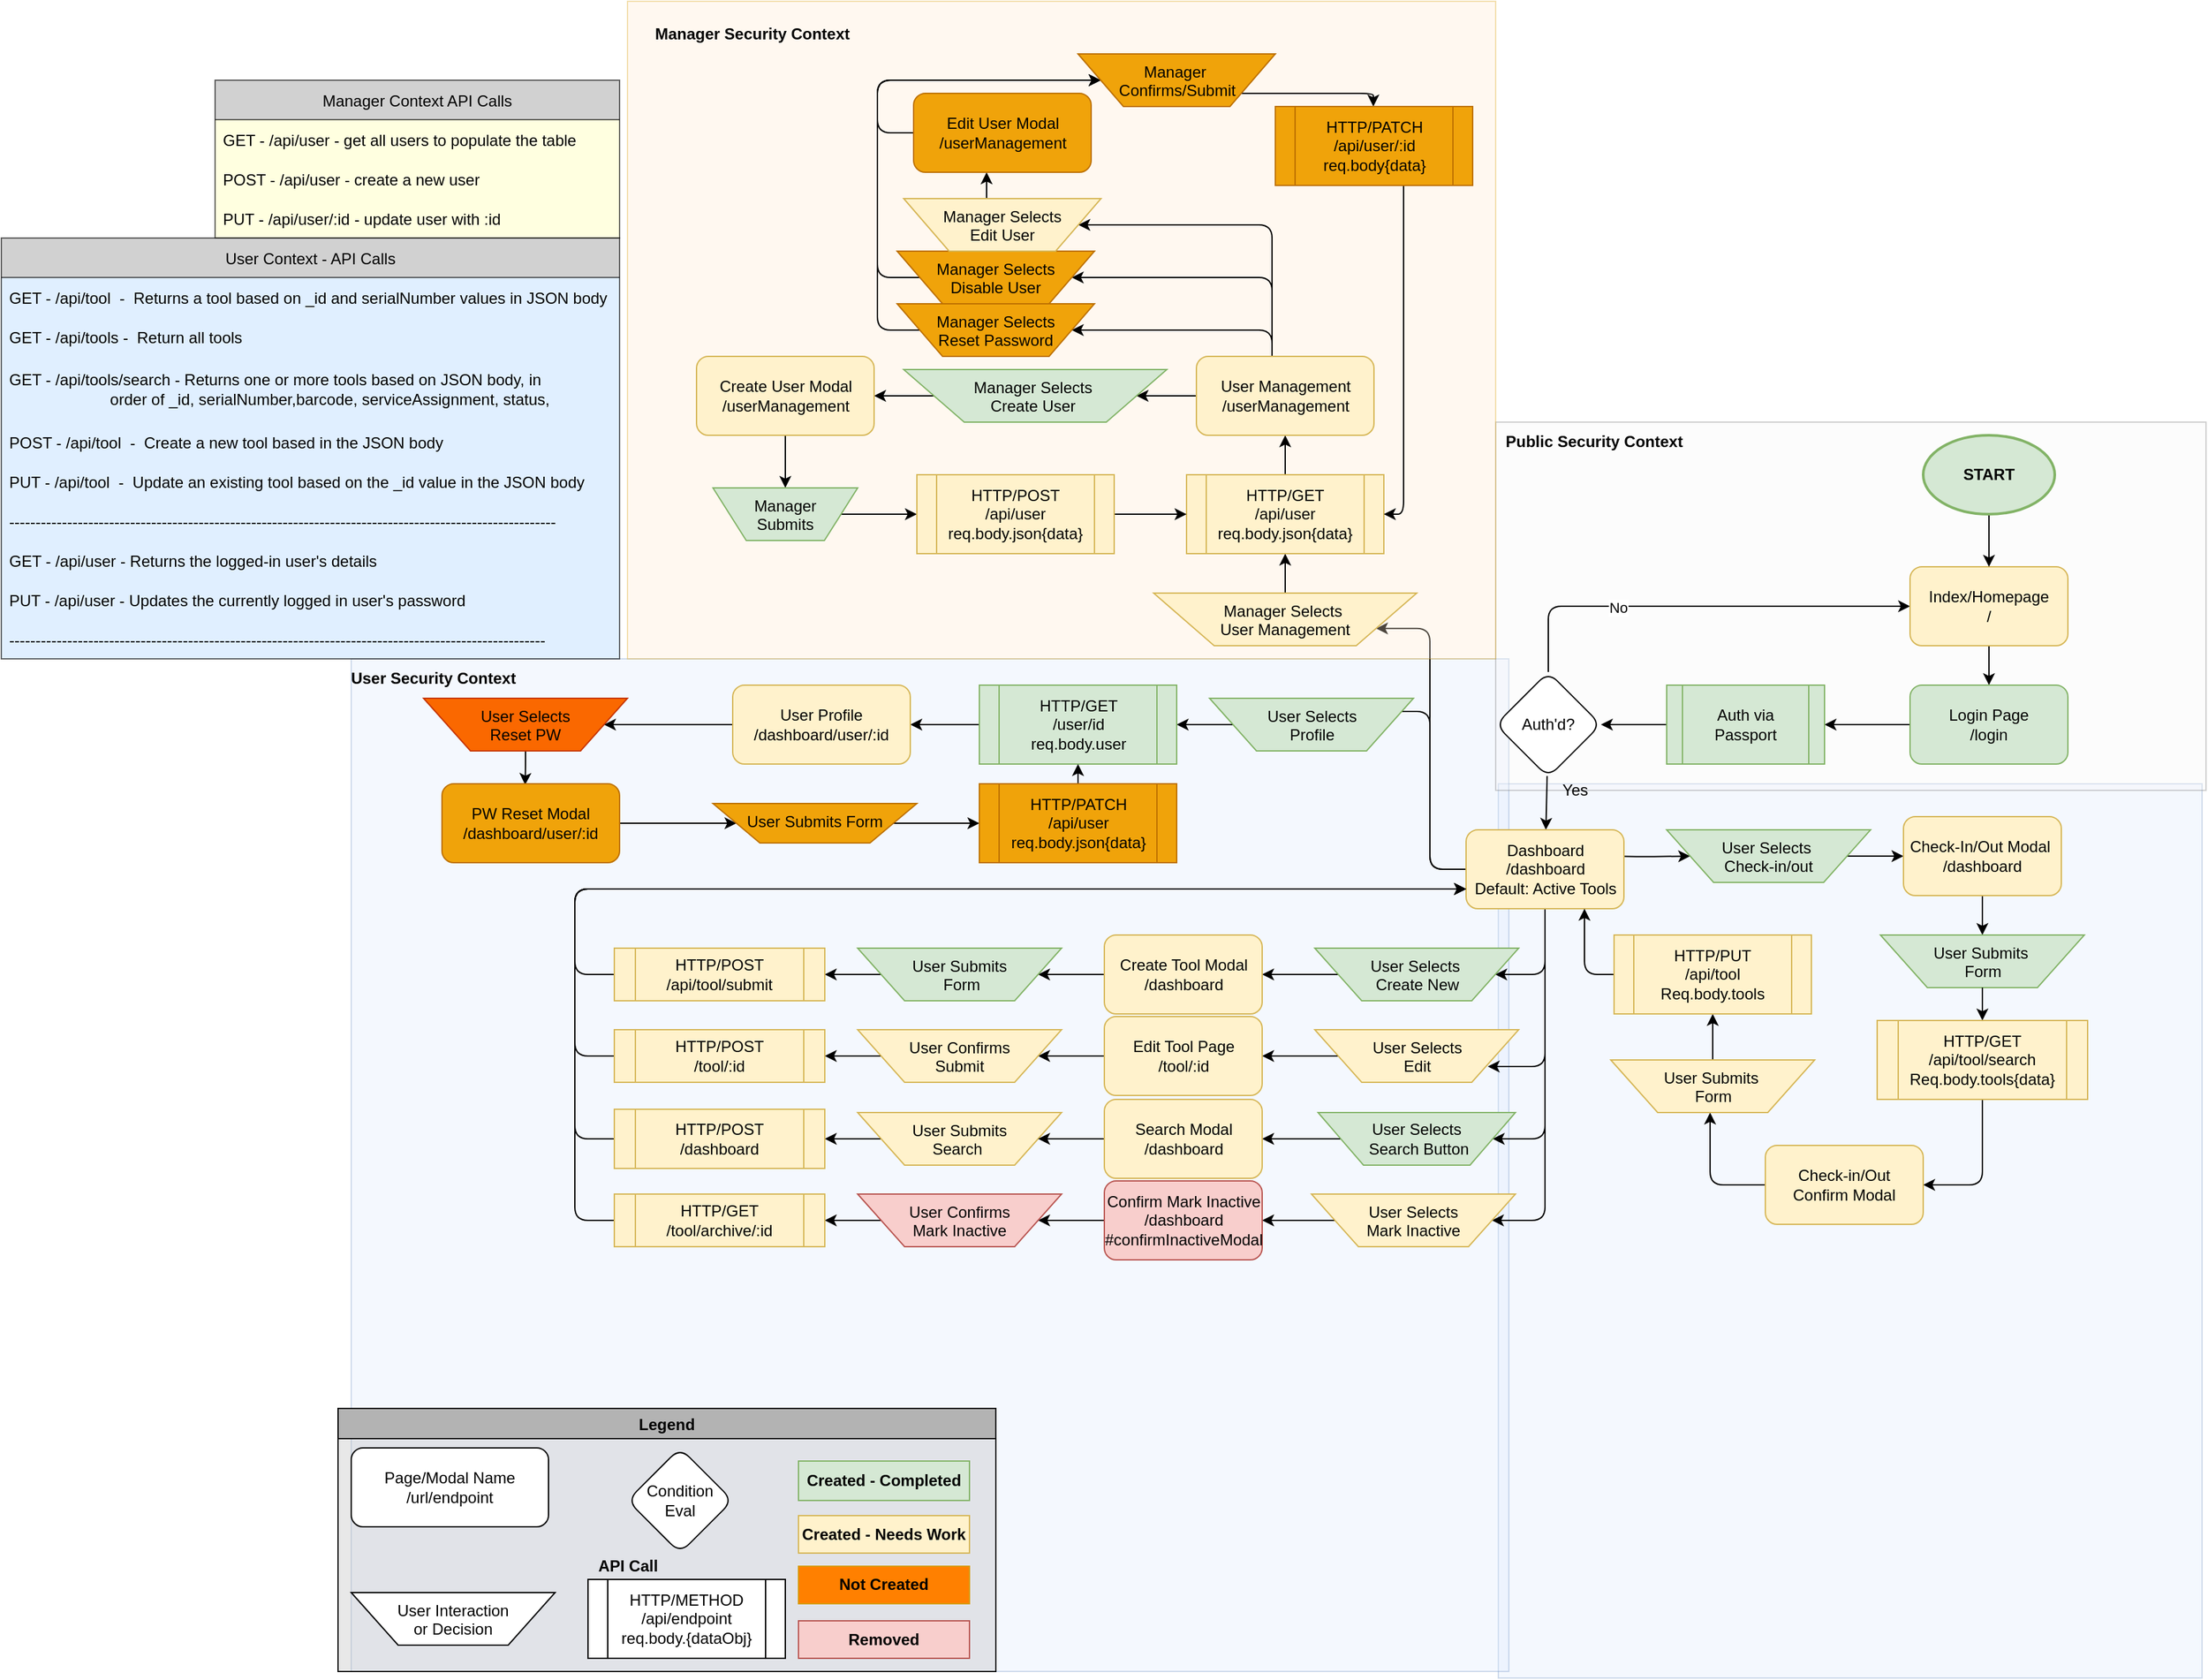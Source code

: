 <mxfile version="20.8.10" type="github">
  <diagram name="BusinessLogicTree" id="2UW4M6E541RXlkOdIHo6">
    <mxGraphModel dx="2284" dy="1856" grid="1" gridSize="10" guides="1" tooltips="1" connect="1" arrows="1" fold="1" page="1" pageScale="1" pageWidth="850" pageHeight="1100" math="0" shadow="0">
      <root>
        <mxCell id="Z0vzz4pzqoTiOcJpV1Gm-0" />
        <mxCell id="Z0vzz4pzqoTiOcJpV1Gm-1" parent="Z0vzz4pzqoTiOcJpV1Gm-0" />
        <mxCell id="Z0vzz4pzqoTiOcJpV1Gm-2" value="" style="rounded=0;whiteSpace=wrap;html=1;fillColor=#dae8fc;opacity=30;strokeColor=#6c8ebf;rotation=90;" parent="Z0vzz4pzqoTiOcJpV1Gm-1" vertex="1">
          <mxGeometry x="239.5" y="277.5" width="680" height="535" as="geometry" />
        </mxCell>
        <mxCell id="Z0vzz4pzqoTiOcJpV1Gm-3" value="" style="rounded=0;whiteSpace=wrap;html=1;fillColor=#dae8fc;opacity=30;strokeColor=#6c8ebf;" parent="Z0vzz4pzqoTiOcJpV1Gm-1" vertex="1">
          <mxGeometry x="-560" y="110" width="880" height="770" as="geometry" />
        </mxCell>
        <mxCell id="Z0vzz4pzqoTiOcJpV1Gm-4" value="" style="rounded=0;whiteSpace=wrap;html=1;fillColor=#f5f5f5;opacity=30;strokeColor=#666666;fontColor=#333333;" parent="Z0vzz4pzqoTiOcJpV1Gm-1" vertex="1">
          <mxGeometry x="310" y="-70" width="540" height="280" as="geometry" />
        </mxCell>
        <mxCell id="Z0vzz4pzqoTiOcJpV1Gm-5" value="" style="edgeStyle=none;html=1;" parent="Z0vzz4pzqoTiOcJpV1Gm-1" source="Z0vzz4pzqoTiOcJpV1Gm-8" target="Z0vzz4pzqoTiOcJpV1Gm-14" edge="1">
          <mxGeometry relative="1" as="geometry" />
        </mxCell>
        <mxCell id="Z0vzz4pzqoTiOcJpV1Gm-6" value="" style="edgeStyle=none;html=1;" parent="Z0vzz4pzqoTiOcJpV1Gm-1" source="Z0vzz4pzqoTiOcJpV1Gm-8" target="Z0vzz4pzqoTiOcJpV1Gm-17" edge="1">
          <mxGeometry relative="1" as="geometry">
            <Array as="points">
              <mxPoint x="350" y="70" />
            </Array>
          </mxGeometry>
        </mxCell>
        <mxCell id="Z0vzz4pzqoTiOcJpV1Gm-7" value="No" style="edgeLabel;html=1;align=center;verticalAlign=middle;resizable=0;points=[];" parent="Z0vzz4pzqoTiOcJpV1Gm-6" vertex="1" connectable="0">
          <mxGeometry x="-0.367" y="-1" relative="1" as="geometry">
            <mxPoint as="offset" />
          </mxGeometry>
        </mxCell>
        <mxCell id="Z0vzz4pzqoTiOcJpV1Gm-8" value="Auth&#39;d?" style="rhombus;whiteSpace=wrap;html=1;rounded=1;" parent="Z0vzz4pzqoTiOcJpV1Gm-1" vertex="1">
          <mxGeometry x="310" y="120" width="80" height="80" as="geometry" />
        </mxCell>
        <mxCell id="Z0vzz4pzqoTiOcJpV1Gm-10" value="" style="edgeStyle=orthogonalEdgeStyle;html=1;startArrow=none;startFill=0;" parent="Z0vzz4pzqoTiOcJpV1Gm-1" target="Z0vzz4pzqoTiOcJpV1Gm-39" edge="1">
          <mxGeometry relative="1" as="geometry">
            <mxPoint x="400" y="260" as="sourcePoint" />
          </mxGeometry>
        </mxCell>
        <mxCell id="Z0vzz4pzqoTiOcJpV1Gm-12" style="edgeStyle=orthogonalEdgeStyle;html=1;entryX=1;entryY=0.5;entryDx=0;entryDy=0;startArrow=none;startFill=0;exitX=0;exitY=0.5;exitDx=0;exitDy=0;" parent="Z0vzz4pzqoTiOcJpV1Gm-1" source="Z0vzz4pzqoTiOcJpV1Gm-14" target="Z0vzz4pzqoTiOcJpV1Gm-63" edge="1">
          <mxGeometry relative="1" as="geometry">
            <Array as="points">
              <mxPoint x="260" y="270" />
              <mxPoint x="260" y="150" />
              <mxPoint x="230" y="150" />
            </Array>
          </mxGeometry>
        </mxCell>
        <mxCell id="Z0vzz4pzqoTiOcJpV1Gm-13" style="edgeStyle=orthogonalEdgeStyle;html=1;entryX=1;entryY=0.75;entryDx=0;entryDy=0;startArrow=none;startFill=0;" parent="Z0vzz4pzqoTiOcJpV1Gm-1" source="Z0vzz4pzqoTiOcJpV1Gm-14" target="Z0vzz4pzqoTiOcJpV1Gm-92" edge="1">
          <mxGeometry relative="1" as="geometry">
            <Array as="points">
              <mxPoint x="260" y="270" />
              <mxPoint x="260" y="87" />
            </Array>
          </mxGeometry>
        </mxCell>
        <mxCell id="ltqC82jdDxfd06jt5gRL-8" style="edgeStyle=orthogonalEdgeStyle;rounded=1;orthogonalLoop=1;jettySize=auto;html=1;entryX=1;entryY=0.5;entryDx=0;entryDy=0;" parent="Z0vzz4pzqoTiOcJpV1Gm-1" source="Z0vzz4pzqoTiOcJpV1Gm-14" target="Z0vzz4pzqoTiOcJpV1Gm-53" edge="1">
          <mxGeometry relative="1" as="geometry">
            <Array as="points">
              <mxPoint x="348" y="350" />
            </Array>
          </mxGeometry>
        </mxCell>
        <mxCell id="ltqC82jdDxfd06jt5gRL-9" style="edgeStyle=orthogonalEdgeStyle;rounded=1;orthogonalLoop=1;jettySize=auto;html=1;" parent="Z0vzz4pzqoTiOcJpV1Gm-1" source="Z0vzz4pzqoTiOcJpV1Gm-14" edge="1">
          <mxGeometry relative="1" as="geometry">
            <mxPoint x="304" y="420" as="targetPoint" />
            <Array as="points">
              <mxPoint x="348" y="420" />
            </Array>
          </mxGeometry>
        </mxCell>
        <mxCell id="ltqC82jdDxfd06jt5gRL-10" style="edgeStyle=orthogonalEdgeStyle;rounded=1;orthogonalLoop=1;jettySize=auto;html=1;entryX=1;entryY=0.5;entryDx=0;entryDy=0;" parent="Z0vzz4pzqoTiOcJpV1Gm-1" source="Z0vzz4pzqoTiOcJpV1Gm-14" target="Z0vzz4pzqoTiOcJpV1Gm-27" edge="1">
          <mxGeometry relative="1" as="geometry">
            <Array as="points">
              <mxPoint x="348" y="475" />
            </Array>
          </mxGeometry>
        </mxCell>
        <mxCell id="ltqC82jdDxfd06jt5gRL-11" style="edgeStyle=orthogonalEdgeStyle;rounded=1;orthogonalLoop=1;jettySize=auto;html=1;entryX=1;entryY=0.5;entryDx=0;entryDy=0;" parent="Z0vzz4pzqoTiOcJpV1Gm-1" source="Z0vzz4pzqoTiOcJpV1Gm-14" target="Z0vzz4pzqoTiOcJpV1Gm-125" edge="1">
          <mxGeometry relative="1" as="geometry">
            <Array as="points">
              <mxPoint x="348" y="537" />
            </Array>
          </mxGeometry>
        </mxCell>
        <mxCell id="Z0vzz4pzqoTiOcJpV1Gm-14" value="Dashboard&lt;br&gt;/dashboard&lt;br&gt;Default: Active Tools" style="whiteSpace=wrap;html=1;rounded=1;fillColor=#fff2cc;strokeColor=#d6b656;" parent="Z0vzz4pzqoTiOcJpV1Gm-1" vertex="1">
          <mxGeometry x="287.5" y="240" width="120" height="60" as="geometry" />
        </mxCell>
        <mxCell id="Z0vzz4pzqoTiOcJpV1Gm-15" value="Yes" style="text;html=1;align=center;verticalAlign=middle;resizable=0;points=[];autosize=1;strokeColor=none;fillColor=none;" parent="Z0vzz4pzqoTiOcJpV1Gm-1" vertex="1">
          <mxGeometry x="350" y="200" width="40" height="20" as="geometry" />
        </mxCell>
        <mxCell id="Z0vzz4pzqoTiOcJpV1Gm-16" value="" style="edgeStyle=none;html=1;" parent="Z0vzz4pzqoTiOcJpV1Gm-1" source="Z0vzz4pzqoTiOcJpV1Gm-17" target="Z0vzz4pzqoTiOcJpV1Gm-19" edge="1">
          <mxGeometry relative="1" as="geometry" />
        </mxCell>
        <mxCell id="Z0vzz4pzqoTiOcJpV1Gm-17" value="Index/Homepage&lt;br&gt;/" style="whiteSpace=wrap;html=1;rounded=1;fillColor=#fff2cc;strokeColor=#d6b656;" parent="Z0vzz4pzqoTiOcJpV1Gm-1" vertex="1">
          <mxGeometry x="625" y="40" width="120" height="60" as="geometry" />
        </mxCell>
        <mxCell id="Z0vzz4pzqoTiOcJpV1Gm-18" value="" style="edgeStyle=none;html=1;" parent="Z0vzz4pzqoTiOcJpV1Gm-1" source="Z0vzz4pzqoTiOcJpV1Gm-19" target="Z0vzz4pzqoTiOcJpV1Gm-21" edge="1">
          <mxGeometry relative="1" as="geometry" />
        </mxCell>
        <mxCell id="Z0vzz4pzqoTiOcJpV1Gm-19" value="Login Page&lt;br&gt;/login" style="whiteSpace=wrap;html=1;rounded=1;fillColor=#d5e8d4;strokeColor=#82b366;" parent="Z0vzz4pzqoTiOcJpV1Gm-1" vertex="1">
          <mxGeometry x="625" y="130" width="120" height="60" as="geometry" />
        </mxCell>
        <mxCell id="Z0vzz4pzqoTiOcJpV1Gm-20" style="edgeStyle=orthogonalEdgeStyle;html=1;entryX=1;entryY=0.5;entryDx=0;entryDy=0;startArrow=none;startFill=0;" parent="Z0vzz4pzqoTiOcJpV1Gm-1" source="Z0vzz4pzqoTiOcJpV1Gm-21" target="Z0vzz4pzqoTiOcJpV1Gm-8" edge="1">
          <mxGeometry relative="1" as="geometry" />
        </mxCell>
        <mxCell id="Z0vzz4pzqoTiOcJpV1Gm-21" value="Auth via Passport" style="shape=process;whiteSpace=wrap;html=1;backgroundOutline=1;fillColor=#d5e8d4;strokeColor=#82b366;" parent="Z0vzz4pzqoTiOcJpV1Gm-1" vertex="1">
          <mxGeometry x="440" y="130" width="120" height="60" as="geometry" />
        </mxCell>
        <mxCell id="ltqC82jdDxfd06jt5gRL-6" style="edgeStyle=orthogonalEdgeStyle;rounded=1;orthogonalLoop=1;jettySize=auto;html=1;entryX=1;entryY=0.5;entryDx=0;entryDy=0;" parent="Z0vzz4pzqoTiOcJpV1Gm-1" source="Z0vzz4pzqoTiOcJpV1Gm-27" target="Z0vzz4pzqoTiOcJpV1Gm-31" edge="1">
          <mxGeometry relative="1" as="geometry" />
        </mxCell>
        <mxCell id="Z0vzz4pzqoTiOcJpV1Gm-27" value="User Selects&lt;br&gt;&amp;nbsp;Search Button" style="verticalLabelPosition=middle;verticalAlign=middle;html=1;shape=trapezoid;perimeter=trapezoidPerimeter;whiteSpace=wrap;size=0.23;arcSize=10;flipV=1;labelPosition=center;align=center;fontFamily=Helvetica;fontSize=12;strokeColor=#82b366;fillColor=#d5e8d4;" parent="Z0vzz4pzqoTiOcJpV1Gm-1" vertex="1">
          <mxGeometry x="175" y="455" width="150" height="40" as="geometry" />
        </mxCell>
        <mxCell id="ltqC82jdDxfd06jt5gRL-20" value="" style="edgeStyle=orthogonalEdgeStyle;rounded=1;orthogonalLoop=1;jettySize=auto;html=1;" parent="Z0vzz4pzqoTiOcJpV1Gm-1" source="Z0vzz4pzqoTiOcJpV1Gm-29" target="Z0vzz4pzqoTiOcJpV1Gm-35" edge="1">
          <mxGeometry relative="1" as="geometry" />
        </mxCell>
        <mxCell id="Z0vzz4pzqoTiOcJpV1Gm-29" value="User Submits &lt;br&gt;Search&amp;nbsp;" style="verticalLabelPosition=middle;verticalAlign=top;html=1;shape=trapezoid;perimeter=trapezoidPerimeter;whiteSpace=wrap;size=0.23;arcSize=10;flipV=1;labelPosition=center;align=center;fontFamily=Helvetica;fontSize=12;strokeColor=#d6b656;fillColor=#fff2cc;" parent="Z0vzz4pzqoTiOcJpV1Gm-1" vertex="1">
          <mxGeometry x="-175" y="455" width="155" height="40" as="geometry" />
        </mxCell>
        <mxCell id="ltqC82jdDxfd06jt5gRL-27" style="edgeStyle=orthogonalEdgeStyle;rounded=1;orthogonalLoop=1;jettySize=auto;html=1;entryX=0;entryY=0.75;entryDx=0;entryDy=0;" parent="Z0vzz4pzqoTiOcJpV1Gm-1" source="Z0vzz4pzqoTiOcJpV1Gm-35" target="Z0vzz4pzqoTiOcJpV1Gm-14" edge="1">
          <mxGeometry relative="1" as="geometry">
            <Array as="points">
              <mxPoint x="-390" y="475" />
              <mxPoint x="-390" y="285" />
            </Array>
          </mxGeometry>
        </mxCell>
        <mxCell id="Z0vzz4pzqoTiOcJpV1Gm-35" value="HTTP/POST&lt;br&gt;/dashboard" style="shape=process;whiteSpace=wrap;html=1;backgroundOutline=1;fillColor=#fff2cc;strokeColor=#d6b656;" parent="Z0vzz4pzqoTiOcJpV1Gm-1" vertex="1">
          <mxGeometry x="-360" y="452.5" width="160" height="45" as="geometry" />
        </mxCell>
        <mxCell id="ltqC82jdDxfd06jt5gRL-5" style="edgeStyle=orthogonalEdgeStyle;rounded=1;orthogonalLoop=1;jettySize=auto;html=1;entryX=1;entryY=0.5;entryDx=0;entryDy=0;" parent="Z0vzz4pzqoTiOcJpV1Gm-1" source="Z0vzz4pzqoTiOcJpV1Gm-37" target="Z0vzz4pzqoTiOcJpV1Gm-121" edge="1">
          <mxGeometry relative="1" as="geometry" />
        </mxCell>
        <mxCell id="Z0vzz4pzqoTiOcJpV1Gm-37" value="User Selects&lt;br&gt;Edit" style="verticalLabelPosition=middle;verticalAlign=top;html=1;shape=trapezoid;perimeter=trapezoidPerimeter;whiteSpace=wrap;size=0.23;arcSize=10;flipV=1;labelPosition=center;align=center;fontFamily=Helvetica;fontSize=12;strokeColor=#d6b656;fillColor=#fff2cc;" parent="Z0vzz4pzqoTiOcJpV1Gm-1" vertex="1">
          <mxGeometry x="172.5" y="392" width="155" height="40" as="geometry" />
        </mxCell>
        <mxCell id="Z0vzz4pzqoTiOcJpV1Gm-38" value="" style="edgeStyle=orthogonalEdgeStyle;html=1;startArrow=none;startFill=0;" parent="Z0vzz4pzqoTiOcJpV1Gm-1" source="Z0vzz4pzqoTiOcJpV1Gm-39" target="Z0vzz4pzqoTiOcJpV1Gm-41" edge="1">
          <mxGeometry relative="1" as="geometry" />
        </mxCell>
        <mxCell id="Z0vzz4pzqoTiOcJpV1Gm-39" value="User Selects&amp;nbsp;&lt;br&gt;Check-in/out" style="verticalLabelPosition=middle;verticalAlign=top;html=1;shape=trapezoid;perimeter=trapezoidPerimeter;whiteSpace=wrap;size=0.23;arcSize=10;flipV=1;labelPosition=center;align=center;fontFamily=Helvetica;fontSize=12;strokeColor=#82b366;fillColor=#d5e8d4;" parent="Z0vzz4pzqoTiOcJpV1Gm-1" vertex="1">
          <mxGeometry x="440" y="240" width="155" height="40" as="geometry" />
        </mxCell>
        <mxCell id="Z0vzz4pzqoTiOcJpV1Gm-40" value="" style="edgeStyle=orthogonalEdgeStyle;html=1;startArrow=none;startFill=0;" parent="Z0vzz4pzqoTiOcJpV1Gm-1" source="Z0vzz4pzqoTiOcJpV1Gm-41" target="Z0vzz4pzqoTiOcJpV1Gm-42" edge="1">
          <mxGeometry relative="1" as="geometry" />
        </mxCell>
        <mxCell id="Z0vzz4pzqoTiOcJpV1Gm-41" value="Check-In/Out Modal&amp;nbsp;&lt;br&gt;/dashboard" style="rounded=1;whiteSpace=wrap;html=1;fillColor=#fff2cc;strokeColor=#d6b656;" parent="Z0vzz4pzqoTiOcJpV1Gm-1" vertex="1">
          <mxGeometry x="620" y="230" width="120" height="60" as="geometry" />
        </mxCell>
        <mxCell id="Z0vzz4pzqoTiOcJpV1Gm-42" value="User Submits&amp;nbsp;&lt;br&gt;Form" style="verticalLabelPosition=middle;verticalAlign=top;html=1;shape=trapezoid;perimeter=trapezoidPerimeter;whiteSpace=wrap;size=0.23;arcSize=10;flipV=1;labelPosition=center;align=center;fontFamily=Helvetica;fontSize=12;strokeColor=#82b366;fillColor=#d5e8d4;" parent="Z0vzz4pzqoTiOcJpV1Gm-1" vertex="1">
          <mxGeometry x="602.5" y="320" width="155" height="40" as="geometry" />
        </mxCell>
        <mxCell id="Z0vzz4pzqoTiOcJpV1Gm-43" value="" style="edgeStyle=orthogonalEdgeStyle;html=1;startArrow=none;startFill=0;" parent="Z0vzz4pzqoTiOcJpV1Gm-1" source="Z0vzz4pzqoTiOcJpV1Gm-42" target="Z0vzz4pzqoTiOcJpV1Gm-45" edge="1">
          <mxGeometry relative="1" as="geometry">
            <mxPoint x="664.739" y="370" as="sourcePoint" />
          </mxGeometry>
        </mxCell>
        <mxCell id="Z0vzz4pzqoTiOcJpV1Gm-44" style="edgeStyle=orthogonalEdgeStyle;html=1;startArrow=none;startFill=0;" parent="Z0vzz4pzqoTiOcJpV1Gm-1" source="Z0vzz4pzqoTiOcJpV1Gm-45" target="Z0vzz4pzqoTiOcJpV1Gm-47" edge="1">
          <mxGeometry relative="1" as="geometry">
            <Array as="points">
              <mxPoint x="680" y="510" />
            </Array>
          </mxGeometry>
        </mxCell>
        <mxCell id="Z0vzz4pzqoTiOcJpV1Gm-45" value="HTTP/GET&lt;br&gt;/api/tool/search&lt;br&gt;Req.body.tools{data}" style="shape=process;whiteSpace=wrap;html=1;backgroundOutline=1;fillColor=#fff2cc;strokeColor=#d6b656;" parent="Z0vzz4pzqoTiOcJpV1Gm-1" vertex="1">
          <mxGeometry x="600" y="385" width="160" height="60" as="geometry" />
        </mxCell>
        <mxCell id="Z0vzz4pzqoTiOcJpV1Gm-46" value="" style="edgeStyle=orthogonalEdgeStyle;html=1;startArrow=none;startFill=0;" parent="Z0vzz4pzqoTiOcJpV1Gm-1" source="Z0vzz4pzqoTiOcJpV1Gm-47" target="Z0vzz4pzqoTiOcJpV1Gm-49" edge="1">
          <mxGeometry relative="1" as="geometry">
            <Array as="points">
              <mxPoint x="473" y="510" />
            </Array>
          </mxGeometry>
        </mxCell>
        <mxCell id="Z0vzz4pzqoTiOcJpV1Gm-47" value="Check-in/Out&lt;br&gt;Confirm Modal" style="rounded=1;whiteSpace=wrap;html=1;fillColor=#fff2cc;strokeColor=#d6b656;" parent="Z0vzz4pzqoTiOcJpV1Gm-1" vertex="1">
          <mxGeometry x="515" y="480" width="120" height="60" as="geometry" />
        </mxCell>
        <mxCell id="ltqC82jdDxfd06jt5gRL-30" value="" style="edgeStyle=orthogonalEdgeStyle;rounded=1;orthogonalLoop=1;jettySize=auto;html=1;" parent="Z0vzz4pzqoTiOcJpV1Gm-1" source="Z0vzz4pzqoTiOcJpV1Gm-49" target="Z0vzz4pzqoTiOcJpV1Gm-51" edge="1">
          <mxGeometry relative="1" as="geometry" />
        </mxCell>
        <mxCell id="Z0vzz4pzqoTiOcJpV1Gm-49" value="User Submits&amp;nbsp;&lt;br&gt;Form" style="verticalLabelPosition=middle;verticalAlign=top;html=1;shape=trapezoid;perimeter=trapezoidPerimeter;whiteSpace=wrap;size=0.23;arcSize=10;flipV=1;labelPosition=center;align=center;fontFamily=Helvetica;fontSize=12;strokeColor=#d6b656;fillColor=#fff2cc;" parent="Z0vzz4pzqoTiOcJpV1Gm-1" vertex="1">
          <mxGeometry x="397.5" y="415" width="155" height="40" as="geometry" />
        </mxCell>
        <mxCell id="ltqC82jdDxfd06jt5gRL-1" style="edgeStyle=orthogonalEdgeStyle;rounded=1;orthogonalLoop=1;jettySize=auto;html=1;entryX=0.75;entryY=1;entryDx=0;entryDy=0;" parent="Z0vzz4pzqoTiOcJpV1Gm-1" source="Z0vzz4pzqoTiOcJpV1Gm-51" target="Z0vzz4pzqoTiOcJpV1Gm-14" edge="1">
          <mxGeometry relative="1" as="geometry">
            <Array as="points">
              <mxPoint x="378" y="350" />
            </Array>
          </mxGeometry>
        </mxCell>
        <mxCell id="Z0vzz4pzqoTiOcJpV1Gm-51" value="HTTP/PUT&lt;br&gt;/api/tool&lt;br&gt;Req.body.tools" style="shape=process;whiteSpace=wrap;html=1;backgroundOutline=1;fillColor=#fff2cc;strokeColor=#d6b656;size=0.1;" parent="Z0vzz4pzqoTiOcJpV1Gm-1" vertex="1">
          <mxGeometry x="400" y="320" width="150" height="60" as="geometry" />
        </mxCell>
        <mxCell id="ltqC82jdDxfd06jt5gRL-4" style="edgeStyle=orthogonalEdgeStyle;rounded=1;orthogonalLoop=1;jettySize=auto;html=1;entryX=1;entryY=0.5;entryDx=0;entryDy=0;" parent="Z0vzz4pzqoTiOcJpV1Gm-1" source="Z0vzz4pzqoTiOcJpV1Gm-53" target="Z0vzz4pzqoTiOcJpV1Gm-55" edge="1">
          <mxGeometry relative="1" as="geometry" />
        </mxCell>
        <mxCell id="Z0vzz4pzqoTiOcJpV1Gm-53" value="User Selects&amp;nbsp;&lt;br&gt;Create New" style="verticalLabelPosition=middle;verticalAlign=top;html=1;shape=trapezoid;perimeter=trapezoidPerimeter;whiteSpace=wrap;size=0.23;arcSize=10;flipV=1;labelPosition=center;align=center;fontFamily=Helvetica;fontSize=12;strokeColor=#82b366;fillColor=#d5e8d4;" parent="Z0vzz4pzqoTiOcJpV1Gm-1" vertex="1">
          <mxGeometry x="172.5" y="330" width="155" height="40" as="geometry" />
        </mxCell>
        <mxCell id="Z0vzz4pzqoTiOcJpV1Gm-54" value="" style="edgeStyle=orthogonalEdgeStyle;html=1;startArrow=none;startFill=0;" parent="Z0vzz4pzqoTiOcJpV1Gm-1" source="Z0vzz4pzqoTiOcJpV1Gm-55" target="Z0vzz4pzqoTiOcJpV1Gm-57" edge="1">
          <mxGeometry relative="1" as="geometry" />
        </mxCell>
        <mxCell id="Z0vzz4pzqoTiOcJpV1Gm-55" value="Create Tool Modal&lt;br&gt;/dashboard" style="rounded=1;whiteSpace=wrap;html=1;fillColor=#fff2cc;strokeColor=#d6b656;" parent="Z0vzz4pzqoTiOcJpV1Gm-1" vertex="1">
          <mxGeometry x="12.5" y="320" width="120" height="60" as="geometry" />
        </mxCell>
        <mxCell id="ltqC82jdDxfd06jt5gRL-14" style="edgeStyle=orthogonalEdgeStyle;rounded=1;orthogonalLoop=1;jettySize=auto;html=1;entryX=1;entryY=0.5;entryDx=0;entryDy=0;" parent="Z0vzz4pzqoTiOcJpV1Gm-1" source="Z0vzz4pzqoTiOcJpV1Gm-57" target="Z0vzz4pzqoTiOcJpV1Gm-59" edge="1">
          <mxGeometry relative="1" as="geometry" />
        </mxCell>
        <mxCell id="Z0vzz4pzqoTiOcJpV1Gm-57" value="User Submits&lt;br&gt;&amp;nbsp;Form" style="verticalLabelPosition=middle;verticalAlign=top;html=1;shape=trapezoid;perimeter=trapezoidPerimeter;whiteSpace=wrap;size=0.23;arcSize=10;flipV=1;labelPosition=center;align=center;fontFamily=Helvetica;fontSize=12;strokeColor=#82b366;fillColor=#d5e8d4;" parent="Z0vzz4pzqoTiOcJpV1Gm-1" vertex="1">
          <mxGeometry x="-175" y="330" width="155" height="40" as="geometry" />
        </mxCell>
        <mxCell id="ltqC82jdDxfd06jt5gRL-25" style="edgeStyle=orthogonalEdgeStyle;rounded=1;orthogonalLoop=1;jettySize=auto;html=1;entryX=0;entryY=0.75;entryDx=0;entryDy=0;" parent="Z0vzz4pzqoTiOcJpV1Gm-1" source="Z0vzz4pzqoTiOcJpV1Gm-59" target="Z0vzz4pzqoTiOcJpV1Gm-14" edge="1">
          <mxGeometry relative="1" as="geometry">
            <Array as="points">
              <mxPoint x="-390" y="350" />
              <mxPoint x="-390" y="285" />
            </Array>
          </mxGeometry>
        </mxCell>
        <mxCell id="Z0vzz4pzqoTiOcJpV1Gm-59" value="HTTP/POST&lt;br&gt;/api/tool/submit" style="shape=process;whiteSpace=wrap;html=1;backgroundOutline=1;fillColor=#fff2cc;strokeColor=#d6b656;" parent="Z0vzz4pzqoTiOcJpV1Gm-1" vertex="1">
          <mxGeometry x="-360" y="330" width="160" height="40" as="geometry" />
        </mxCell>
        <mxCell id="Z0vzz4pzqoTiOcJpV1Gm-60" value="" style="edgeStyle=orthogonalEdgeStyle;html=1;startArrow=none;startFill=0;" parent="Z0vzz4pzqoTiOcJpV1Gm-1" source="Z0vzz4pzqoTiOcJpV1Gm-61" target="Z0vzz4pzqoTiOcJpV1Gm-17" edge="1">
          <mxGeometry relative="1" as="geometry" />
        </mxCell>
        <mxCell id="Z0vzz4pzqoTiOcJpV1Gm-61" value="&lt;b&gt;START&lt;/b&gt;" style="strokeWidth=2;html=1;shape=mxgraph.flowchart.start_1;whiteSpace=wrap;fillColor=#d5e8d4;strokeColor=#82b366;" parent="Z0vzz4pzqoTiOcJpV1Gm-1" vertex="1">
          <mxGeometry x="635" y="-60" width="100" height="60" as="geometry" />
        </mxCell>
        <mxCell id="Z0vzz4pzqoTiOcJpV1Gm-62" style="edgeStyle=orthogonalEdgeStyle;html=1;entryX=1;entryY=0.5;entryDx=0;entryDy=0;startArrow=none;startFill=0;" parent="Z0vzz4pzqoTiOcJpV1Gm-1" source="Z0vzz4pzqoTiOcJpV1Gm-63" target="Z0vzz4pzqoTiOcJpV1Gm-65" edge="1">
          <mxGeometry relative="1" as="geometry" />
        </mxCell>
        <mxCell id="Z0vzz4pzqoTiOcJpV1Gm-63" value="User Selects&lt;br&gt;Profile" style="verticalLabelPosition=middle;verticalAlign=top;html=1;shape=trapezoid;perimeter=trapezoidPerimeter;whiteSpace=wrap;size=0.23;arcSize=10;flipV=1;labelPosition=center;align=center;fontFamily=Helvetica;fontSize=12;strokeColor=#82b366;fillColor=#d5e8d4;" parent="Z0vzz4pzqoTiOcJpV1Gm-1" vertex="1">
          <mxGeometry x="92.5" y="140" width="155" height="40" as="geometry" />
        </mxCell>
        <mxCell id="Z0vzz4pzqoTiOcJpV1Gm-64" style="edgeStyle=orthogonalEdgeStyle;html=1;entryX=1;entryY=0.5;entryDx=0;entryDy=0;startArrow=none;startFill=0;" parent="Z0vzz4pzqoTiOcJpV1Gm-1" source="Z0vzz4pzqoTiOcJpV1Gm-65" target="Z0vzz4pzqoTiOcJpV1Gm-67" edge="1">
          <mxGeometry relative="1" as="geometry" />
        </mxCell>
        <mxCell id="Z0vzz4pzqoTiOcJpV1Gm-65" value="HTTP/GET&lt;br&gt;/user/id&lt;br&gt;req.body.user" style="shape=process;whiteSpace=wrap;html=1;backgroundOutline=1;fillColor=#d5e8d4;strokeColor=#82b366;" parent="Z0vzz4pzqoTiOcJpV1Gm-1" vertex="1">
          <mxGeometry x="-82.5" y="130" width="150" height="60" as="geometry" />
        </mxCell>
        <mxCell id="Z0vzz4pzqoTiOcJpV1Gm-66" value="" style="edgeStyle=orthogonalEdgeStyle;html=1;startArrow=none;startFill=0;" parent="Z0vzz4pzqoTiOcJpV1Gm-1" source="Z0vzz4pzqoTiOcJpV1Gm-67" target="Z0vzz4pzqoTiOcJpV1Gm-69" edge="1">
          <mxGeometry relative="1" as="geometry" />
        </mxCell>
        <mxCell id="Z0vzz4pzqoTiOcJpV1Gm-67" value="User Profile&lt;br&gt;/dashboard/user/:id" style="whiteSpace=wrap;html=1;rounded=1;fillColor=#fff2cc;strokeColor=#d6b656;" parent="Z0vzz4pzqoTiOcJpV1Gm-1" vertex="1">
          <mxGeometry x="-270" y="130" width="135" height="60" as="geometry" />
        </mxCell>
        <mxCell id="Z0vzz4pzqoTiOcJpV1Gm-68" style="edgeStyle=orthogonalEdgeStyle;html=1;entryX=0.468;entryY=0.014;entryDx=0;entryDy=0;entryPerimeter=0;startArrow=none;startFill=0;" parent="Z0vzz4pzqoTiOcJpV1Gm-1" source="Z0vzz4pzqoTiOcJpV1Gm-69" target="Z0vzz4pzqoTiOcJpV1Gm-82" edge="1">
          <mxGeometry relative="1" as="geometry" />
        </mxCell>
        <mxCell id="Z0vzz4pzqoTiOcJpV1Gm-69" value="User Selects&lt;br&gt;Reset PW" style="verticalLabelPosition=middle;verticalAlign=top;html=1;shape=trapezoid;perimeter=trapezoidPerimeter;whiteSpace=wrap;size=0.23;arcSize=10;flipV=1;labelPosition=center;align=center;fontFamily=Helvetica;fontSize=12;fontColor=#000000;strokeColor=#C73500;fillColor=#fa6800;" parent="Z0vzz4pzqoTiOcJpV1Gm-1" vertex="1">
          <mxGeometry x="-505" y="140" width="155" height="40" as="geometry" />
        </mxCell>
        <mxCell id="Z0vzz4pzqoTiOcJpV1Gm-70" value="Legend" style="swimlane;fillColor=#B3B3B3;" parent="Z0vzz4pzqoTiOcJpV1Gm-1" vertex="1">
          <mxGeometry x="-570" y="680" width="500" height="200" as="geometry" />
        </mxCell>
        <mxCell id="Z0vzz4pzqoTiOcJpV1Gm-71" value="" style="rounded=0;whiteSpace=wrap;html=1;fillColor=#B3B3B3;opacity=30;" parent="Z0vzz4pzqoTiOcJpV1Gm-70" vertex="1">
          <mxGeometry y="23" width="500" height="177" as="geometry" />
        </mxCell>
        <mxCell id="Z0vzz4pzqoTiOcJpV1Gm-72" value="Page/Modal Name&lt;br&gt;/url/endpoint" style="whiteSpace=wrap;html=1;rounded=1;" parent="Z0vzz4pzqoTiOcJpV1Gm-70" vertex="1">
          <mxGeometry x="10" y="30" width="150" height="60" as="geometry" />
        </mxCell>
        <mxCell id="Z0vzz4pzqoTiOcJpV1Gm-73" value="User Interaction&lt;br&gt;or Decision" style="verticalLabelPosition=middle;verticalAlign=top;html=1;shape=trapezoid;perimeter=trapezoidPerimeter;whiteSpace=wrap;size=0.23;arcSize=10;flipV=1;labelPosition=center;align=center;fontFamily=Helvetica;fontSize=12;fontColor=rgb(0, 0, 0);strokeColor=rgb(0, 0, 0);fillColor=rgb(255, 255, 255);" parent="Z0vzz4pzqoTiOcJpV1Gm-70" vertex="1">
          <mxGeometry x="10" y="140" width="155" height="40" as="geometry" />
        </mxCell>
        <mxCell id="Z0vzz4pzqoTiOcJpV1Gm-74" value="Condition&lt;br&gt;Eval" style="rhombus;whiteSpace=wrap;html=1;rounded=1;" parent="Z0vzz4pzqoTiOcJpV1Gm-70" vertex="1">
          <mxGeometry x="220" y="30" width="80" height="80" as="geometry" />
        </mxCell>
        <mxCell id="Z0vzz4pzqoTiOcJpV1Gm-75" value="HTTP/METHOD&lt;br&gt;/api/endpoint&lt;br&gt;req.body.{dataObj}" style="shape=process;whiteSpace=wrap;html=1;backgroundOutline=1;" parent="Z0vzz4pzqoTiOcJpV1Gm-70" vertex="1">
          <mxGeometry x="190" y="130" width="150" height="60" as="geometry" />
        </mxCell>
        <mxCell id="Z0vzz4pzqoTiOcJpV1Gm-76" value="API Call" style="text;html=1;align=center;verticalAlign=middle;resizable=0;points=[];autosize=1;strokeColor=none;fillColor=none;fontStyle=1" parent="Z0vzz4pzqoTiOcJpV1Gm-70" vertex="1">
          <mxGeometry x="190" y="110" width="60" height="20" as="geometry" />
        </mxCell>
        <mxCell id="Z0vzz4pzqoTiOcJpV1Gm-77" value="&lt;b&gt;Created - Completed&lt;/b&gt;" style="rounded=0;whiteSpace=wrap;html=1;fillColor=#d5e8d4;strokeColor=#82b366;" parent="Z0vzz4pzqoTiOcJpV1Gm-70" vertex="1">
          <mxGeometry x="350" y="40" width="130" height="30" as="geometry" />
        </mxCell>
        <mxCell id="Z0vzz4pzqoTiOcJpV1Gm-78" value="&lt;b&gt;Created - Needs Work&lt;/b&gt;" style="rounded=0;whiteSpace=wrap;html=1;fillColor=#fff2cc;strokeColor=#d6b656;" parent="Z0vzz4pzqoTiOcJpV1Gm-70" vertex="1">
          <mxGeometry x="350" y="81.5" width="130" height="28.5" as="geometry" />
        </mxCell>
        <mxCell id="Z0vzz4pzqoTiOcJpV1Gm-79" value="&lt;b&gt;Not Created&lt;/b&gt;" style="rounded=0;whiteSpace=wrap;html=1;fillColor=#FF8000;strokeColor=#d79b00;" parent="Z0vzz4pzqoTiOcJpV1Gm-70" vertex="1">
          <mxGeometry x="350" y="120" width="130" height="28.5" as="geometry" />
        </mxCell>
        <mxCell id="Z0vzz4pzqoTiOcJpV1Gm-80" value="&lt;b&gt;Removed&lt;/b&gt;" style="rounded=0;whiteSpace=wrap;html=1;fillColor=#f8cecc;strokeColor=#b85450;" parent="Z0vzz4pzqoTiOcJpV1Gm-70" vertex="1">
          <mxGeometry x="350" y="161.5" width="130" height="28.5" as="geometry" />
        </mxCell>
        <mxCell id="Z0vzz4pzqoTiOcJpV1Gm-81" style="edgeStyle=orthogonalEdgeStyle;html=1;entryX=0;entryY=0.5;entryDx=0;entryDy=0;startArrow=none;startFill=0;" parent="Z0vzz4pzqoTiOcJpV1Gm-1" source="Z0vzz4pzqoTiOcJpV1Gm-82" target="Z0vzz4pzqoTiOcJpV1Gm-84" edge="1">
          <mxGeometry relative="1" as="geometry" />
        </mxCell>
        <mxCell id="Z0vzz4pzqoTiOcJpV1Gm-82" value="PW Reset Modal&lt;br&gt;/dashboard/user/:id" style="whiteSpace=wrap;html=1;rounded=1;fillColor=#f0a30a;fontColor=#000000;strokeColor=#BD7000;" parent="Z0vzz4pzqoTiOcJpV1Gm-1" vertex="1">
          <mxGeometry x="-491" y="205" width="135" height="60" as="geometry" />
        </mxCell>
        <mxCell id="Z0vzz4pzqoTiOcJpV1Gm-83" style="edgeStyle=orthogonalEdgeStyle;html=1;entryX=0;entryY=0.5;entryDx=0;entryDy=0;startArrow=none;startFill=0;" parent="Z0vzz4pzqoTiOcJpV1Gm-1" source="Z0vzz4pzqoTiOcJpV1Gm-84" target="Z0vzz4pzqoTiOcJpV1Gm-86" edge="1">
          <mxGeometry relative="1" as="geometry" />
        </mxCell>
        <mxCell id="Z0vzz4pzqoTiOcJpV1Gm-84" value="User Submits Form" style="verticalLabelPosition=middle;verticalAlign=top;html=1;shape=trapezoid;perimeter=trapezoidPerimeter;whiteSpace=wrap;size=0.23;arcSize=10;flipV=1;labelPosition=center;align=center;fontFamily=Helvetica;fontSize=12;fontColor=#000000;strokeColor=#BD7000;fillColor=#f0a30a;" parent="Z0vzz4pzqoTiOcJpV1Gm-1" vertex="1">
          <mxGeometry x="-285" y="220" width="155" height="30" as="geometry" />
        </mxCell>
        <mxCell id="Z0vzz4pzqoTiOcJpV1Gm-85" style="edgeStyle=orthogonalEdgeStyle;html=1;startArrow=none;startFill=0;entryX=0.5;entryY=1;entryDx=0;entryDy=0;" parent="Z0vzz4pzqoTiOcJpV1Gm-1" source="Z0vzz4pzqoTiOcJpV1Gm-86" target="Z0vzz4pzqoTiOcJpV1Gm-65" edge="1">
          <mxGeometry relative="1" as="geometry">
            <mxPoint x="-360" y="170" as="targetPoint" />
            <Array as="points">
              <mxPoint x="-7" y="210" />
            </Array>
          </mxGeometry>
        </mxCell>
        <mxCell id="Z0vzz4pzqoTiOcJpV1Gm-86" value="HTTP/PATCH&lt;br&gt;/api/user&lt;br&gt;req.body.json{data}" style="shape=process;whiteSpace=wrap;html=1;backgroundOutline=1;fillColor=#f0a30a;fontColor=#000000;strokeColor=#BD7000;" parent="Z0vzz4pzqoTiOcJpV1Gm-1" vertex="1">
          <mxGeometry x="-82.5" y="205" width="150" height="60" as="geometry" />
        </mxCell>
        <mxCell id="Z0vzz4pzqoTiOcJpV1Gm-87" value="Public Security Context" style="text;html=1;strokeColor=none;fillColor=none;align=center;verticalAlign=middle;whiteSpace=wrap;rounded=0;opacity=30;fontStyle=1" parent="Z0vzz4pzqoTiOcJpV1Gm-1" vertex="1">
          <mxGeometry x="310" y="-70" width="150" height="30" as="geometry" />
        </mxCell>
        <mxCell id="Z0vzz4pzqoTiOcJpV1Gm-88" value="" style="rounded=0;whiteSpace=wrap;html=1;fillColor=#ffe6cc;opacity=30;strokeColor=#d79b00;" parent="Z0vzz4pzqoTiOcJpV1Gm-1" vertex="1">
          <mxGeometry x="-350" y="-390" width="660" height="500" as="geometry" />
        </mxCell>
        <mxCell id="Z0vzz4pzqoTiOcJpV1Gm-89" value="Manager Security Context" style="text;html=1;strokeColor=none;fillColor=none;align=center;verticalAlign=middle;whiteSpace=wrap;rounded=0;opacity=30;fontStyle=1" parent="Z0vzz4pzqoTiOcJpV1Gm-1" vertex="1">
          <mxGeometry x="-350" y="-380" width="190" height="30" as="geometry" />
        </mxCell>
        <mxCell id="Z0vzz4pzqoTiOcJpV1Gm-90" value="User Security Context" style="text;html=1;strokeColor=none;fillColor=none;align=center;verticalAlign=middle;whiteSpace=wrap;rounded=0;opacity=30;fontStyle=1" parent="Z0vzz4pzqoTiOcJpV1Gm-1" vertex="1">
          <mxGeometry x="-580" y="110" width="165" height="30" as="geometry" />
        </mxCell>
        <mxCell id="Z0vzz4pzqoTiOcJpV1Gm-91" value="" style="edgeStyle=orthogonalEdgeStyle;html=1;startArrow=none;startFill=0;entryX=0.5;entryY=1;entryDx=0;entryDy=0;" parent="Z0vzz4pzqoTiOcJpV1Gm-1" source="Z0vzz4pzqoTiOcJpV1Gm-92" target="Z0vzz4pzqoTiOcJpV1Gm-94" edge="1">
          <mxGeometry relative="1" as="geometry">
            <mxPoint x="150" y="10.0" as="targetPoint" />
          </mxGeometry>
        </mxCell>
        <mxCell id="Z0vzz4pzqoTiOcJpV1Gm-92" value="Manager Selects&amp;nbsp;&lt;br&gt;User Management" style="verticalLabelPosition=middle;verticalAlign=top;html=1;shape=trapezoid;perimeter=trapezoidPerimeter;whiteSpace=wrap;size=0.23;arcSize=10;flipV=1;labelPosition=center;align=center;fontFamily=Helvetica;fontSize=12;strokeColor=#d6b656;fillColor=#fff2cc;" parent="Z0vzz4pzqoTiOcJpV1Gm-1" vertex="1">
          <mxGeometry x="50" y="60" width="200" height="40" as="geometry" />
        </mxCell>
        <mxCell id="Z0vzz4pzqoTiOcJpV1Gm-93" value="" style="edgeStyle=orthogonalEdgeStyle;html=1;startArrow=none;startFill=0;" parent="Z0vzz4pzqoTiOcJpV1Gm-1" source="Z0vzz4pzqoTiOcJpV1Gm-94" target="Z0vzz4pzqoTiOcJpV1Gm-99" edge="1">
          <mxGeometry relative="1" as="geometry" />
        </mxCell>
        <mxCell id="Z0vzz4pzqoTiOcJpV1Gm-94" value="HTTP/GET&lt;br&gt;/api/user&lt;br&gt;req.body.json{data}" style="shape=process;whiteSpace=wrap;html=1;backgroundOutline=1;fillColor=#fff2cc;strokeColor=#d6b656;" parent="Z0vzz4pzqoTiOcJpV1Gm-1" vertex="1">
          <mxGeometry x="75" y="-30" width="150" height="60" as="geometry" />
        </mxCell>
        <mxCell id="Z0vzz4pzqoTiOcJpV1Gm-95" value="" style="edgeStyle=orthogonalEdgeStyle;html=1;startArrow=none;startFill=0;" parent="Z0vzz4pzqoTiOcJpV1Gm-1" source="Z0vzz4pzqoTiOcJpV1Gm-99" target="Z0vzz4pzqoTiOcJpV1Gm-101" edge="1">
          <mxGeometry relative="1" as="geometry" />
        </mxCell>
        <mxCell id="Z0vzz4pzqoTiOcJpV1Gm-96" style="edgeStyle=orthogonalEdgeStyle;html=1;startArrow=none;startFill=0;entryX=1;entryY=0.5;entryDx=0;entryDy=0;" parent="Z0vzz4pzqoTiOcJpV1Gm-1" source="Z0vzz4pzqoTiOcJpV1Gm-99" target="Z0vzz4pzqoTiOcJpV1Gm-109" edge="1">
          <mxGeometry relative="1" as="geometry">
            <Array as="points">
              <mxPoint x="140" y="-140" />
            </Array>
          </mxGeometry>
        </mxCell>
        <mxCell id="Z0vzz4pzqoTiOcJpV1Gm-97" style="edgeStyle=orthogonalEdgeStyle;html=1;entryX=1;entryY=0.5;entryDx=0;entryDy=0;startArrow=none;startFill=0;" parent="Z0vzz4pzqoTiOcJpV1Gm-1" source="Z0vzz4pzqoTiOcJpV1Gm-99" target="Z0vzz4pzqoTiOcJpV1Gm-111" edge="1">
          <mxGeometry relative="1" as="geometry">
            <Array as="points">
              <mxPoint x="140" y="-180" />
            </Array>
          </mxGeometry>
        </mxCell>
        <mxCell id="Z0vzz4pzqoTiOcJpV1Gm-98" style="edgeStyle=orthogonalEdgeStyle;html=1;entryX=1;entryY=0.5;entryDx=0;entryDy=0;startArrow=none;startFill=0;" parent="Z0vzz4pzqoTiOcJpV1Gm-1" source="Z0vzz4pzqoTiOcJpV1Gm-99" target="Z0vzz4pzqoTiOcJpV1Gm-113" edge="1">
          <mxGeometry relative="1" as="geometry">
            <Array as="points">
              <mxPoint x="140" y="-220" />
            </Array>
          </mxGeometry>
        </mxCell>
        <mxCell id="Z0vzz4pzqoTiOcJpV1Gm-99" value="User Management&lt;br&gt;/userManagement" style="whiteSpace=wrap;html=1;rounded=1;fillColor=#fff2cc;strokeColor=#d6b656;" parent="Z0vzz4pzqoTiOcJpV1Gm-1" vertex="1">
          <mxGeometry x="82.5" y="-120" width="135" height="60" as="geometry" />
        </mxCell>
        <mxCell id="Z0vzz4pzqoTiOcJpV1Gm-100" value="" style="edgeStyle=orthogonalEdgeStyle;html=1;startArrow=none;startFill=0;" parent="Z0vzz4pzqoTiOcJpV1Gm-1" source="Z0vzz4pzqoTiOcJpV1Gm-101" target="Z0vzz4pzqoTiOcJpV1Gm-103" edge="1">
          <mxGeometry relative="1" as="geometry" />
        </mxCell>
        <mxCell id="Z0vzz4pzqoTiOcJpV1Gm-101" value="Manager Selects&amp;nbsp;&lt;br&gt;Create User&amp;nbsp;" style="verticalLabelPosition=middle;verticalAlign=top;html=1;shape=trapezoid;perimeter=trapezoidPerimeter;whiteSpace=wrap;size=0.23;arcSize=10;flipV=1;labelPosition=center;align=center;fontFamily=Helvetica;fontSize=12;strokeColor=#82b366;fillColor=#d5e8d4;" parent="Z0vzz4pzqoTiOcJpV1Gm-1" vertex="1">
          <mxGeometry x="-140" y="-110" width="200" height="40" as="geometry" />
        </mxCell>
        <mxCell id="Z0vzz4pzqoTiOcJpV1Gm-102" value="" style="edgeStyle=orthogonalEdgeStyle;html=1;startArrow=none;startFill=0;" parent="Z0vzz4pzqoTiOcJpV1Gm-1" source="Z0vzz4pzqoTiOcJpV1Gm-103" target="Z0vzz4pzqoTiOcJpV1Gm-105" edge="1">
          <mxGeometry relative="1" as="geometry" />
        </mxCell>
        <mxCell id="Z0vzz4pzqoTiOcJpV1Gm-103" value="Create User Modal&lt;br&gt;/userManagement" style="whiteSpace=wrap;html=1;rounded=1;fillColor=#fff2cc;strokeColor=#d6b656;" parent="Z0vzz4pzqoTiOcJpV1Gm-1" vertex="1">
          <mxGeometry x="-297.5" y="-120" width="135" height="60" as="geometry" />
        </mxCell>
        <mxCell id="Z0vzz4pzqoTiOcJpV1Gm-104" value="" style="edgeStyle=orthogonalEdgeStyle;html=1;startArrow=none;startFill=0;" parent="Z0vzz4pzqoTiOcJpV1Gm-1" source="Z0vzz4pzqoTiOcJpV1Gm-105" target="Z0vzz4pzqoTiOcJpV1Gm-107" edge="1">
          <mxGeometry relative="1" as="geometry" />
        </mxCell>
        <mxCell id="Z0vzz4pzqoTiOcJpV1Gm-105" value="Manager&lt;br&gt;Submits" style="verticalLabelPosition=middle;verticalAlign=top;html=1;shape=trapezoid;perimeter=trapezoidPerimeter;whiteSpace=wrap;size=0.23;arcSize=10;flipV=1;labelPosition=center;align=center;fontFamily=Helvetica;fontSize=12;strokeColor=#82b366;fillColor=#d5e8d4;" parent="Z0vzz4pzqoTiOcJpV1Gm-1" vertex="1">
          <mxGeometry x="-285" y="-20" width="110" height="40" as="geometry" />
        </mxCell>
        <mxCell id="Z0vzz4pzqoTiOcJpV1Gm-106" value="" style="edgeStyle=orthogonalEdgeStyle;html=1;startArrow=none;startFill=0;" parent="Z0vzz4pzqoTiOcJpV1Gm-1" source="Z0vzz4pzqoTiOcJpV1Gm-107" target="Z0vzz4pzqoTiOcJpV1Gm-94" edge="1">
          <mxGeometry relative="1" as="geometry" />
        </mxCell>
        <mxCell id="Z0vzz4pzqoTiOcJpV1Gm-107" value="HTTP/POST&lt;br&gt;/api/user&lt;br&gt;req.body.json{data}" style="shape=process;whiteSpace=wrap;html=1;backgroundOutline=1;fillColor=#fff2cc;strokeColor=#d6b656;" parent="Z0vzz4pzqoTiOcJpV1Gm-1" vertex="1">
          <mxGeometry x="-130" y="-30" width="150" height="60" as="geometry" />
        </mxCell>
        <mxCell id="Z0vzz4pzqoTiOcJpV1Gm-108" style="edgeStyle=orthogonalEdgeStyle;html=1;entryX=0;entryY=0.5;entryDx=0;entryDy=0;startArrow=none;startFill=0;" parent="Z0vzz4pzqoTiOcJpV1Gm-1" source="Z0vzz4pzqoTiOcJpV1Gm-109" target="Z0vzz4pzqoTiOcJpV1Gm-117" edge="1">
          <mxGeometry relative="1" as="geometry">
            <Array as="points">
              <mxPoint x="-160" y="-140" />
              <mxPoint x="-160" y="-330" />
            </Array>
          </mxGeometry>
        </mxCell>
        <mxCell id="Z0vzz4pzqoTiOcJpV1Gm-109" value="Manager Selects&lt;br&gt;Reset Password" style="verticalLabelPosition=middle;verticalAlign=top;html=1;shape=trapezoid;perimeter=trapezoidPerimeter;whiteSpace=wrap;size=0.23;arcSize=10;flipV=1;labelPosition=center;align=center;fontFamily=Helvetica;fontSize=12;fontColor=#000000;strokeColor=#BD7000;fillColor=#f0a30a;" parent="Z0vzz4pzqoTiOcJpV1Gm-1" vertex="1">
          <mxGeometry x="-145" y="-160" width="150" height="40" as="geometry" />
        </mxCell>
        <mxCell id="Z0vzz4pzqoTiOcJpV1Gm-110" style="edgeStyle=orthogonalEdgeStyle;html=1;entryX=0;entryY=0.5;entryDx=0;entryDy=0;startArrow=none;startFill=0;" parent="Z0vzz4pzqoTiOcJpV1Gm-1" source="Z0vzz4pzqoTiOcJpV1Gm-111" target="Z0vzz4pzqoTiOcJpV1Gm-117" edge="1">
          <mxGeometry relative="1" as="geometry">
            <Array as="points">
              <mxPoint x="-160" y="-180" />
              <mxPoint x="-160" y="-330" />
            </Array>
          </mxGeometry>
        </mxCell>
        <mxCell id="Z0vzz4pzqoTiOcJpV1Gm-111" value="Manager Selects&lt;br&gt;Disable User" style="verticalLabelPosition=middle;verticalAlign=top;html=1;shape=trapezoid;perimeter=trapezoidPerimeter;whiteSpace=wrap;size=0.23;arcSize=10;flipV=1;labelPosition=center;align=center;fontFamily=Helvetica;fontSize=12;fontColor=#000000;strokeColor=#BD7000;fillColor=#f0a30a;" parent="Z0vzz4pzqoTiOcJpV1Gm-1" vertex="1">
          <mxGeometry x="-145" y="-200" width="150" height="40" as="geometry" />
        </mxCell>
        <mxCell id="Z0vzz4pzqoTiOcJpV1Gm-112" style="edgeStyle=elbowEdgeStyle;elbow=vertical;html=1;startArrow=none;startFill=0;" parent="Z0vzz4pzqoTiOcJpV1Gm-1" source="Z0vzz4pzqoTiOcJpV1Gm-113" target="Z0vzz4pzqoTiOcJpV1Gm-115" edge="1">
          <mxGeometry relative="1" as="geometry">
            <Array as="points">
              <mxPoint x="-77" y="-250" />
            </Array>
          </mxGeometry>
        </mxCell>
        <mxCell id="Z0vzz4pzqoTiOcJpV1Gm-113" value="Manager Selects&lt;br&gt;Edit User" style="verticalLabelPosition=middle;verticalAlign=top;html=1;shape=trapezoid;perimeter=trapezoidPerimeter;whiteSpace=wrap;size=0.23;arcSize=10;flipV=1;labelPosition=center;align=center;fontFamily=Helvetica;fontSize=12;strokeColor=#d6b656;fillColor=#fff2cc;" parent="Z0vzz4pzqoTiOcJpV1Gm-1" vertex="1">
          <mxGeometry x="-140" y="-240" width="150" height="40" as="geometry" />
        </mxCell>
        <mxCell id="Z0vzz4pzqoTiOcJpV1Gm-114" style="edgeStyle=elbowEdgeStyle;elbow=vertical;html=1;exitX=0;exitY=0.5;exitDx=0;exitDy=0;entryX=0;entryY=0.5;entryDx=0;entryDy=0;startArrow=none;startFill=0;" parent="Z0vzz4pzqoTiOcJpV1Gm-1" source="Z0vzz4pzqoTiOcJpV1Gm-115" target="Z0vzz4pzqoTiOcJpV1Gm-117" edge="1">
          <mxGeometry relative="1" as="geometry">
            <Array as="points">
              <mxPoint x="-160" y="-300" />
              <mxPoint x="-150" y="-320" />
              <mxPoint y="-330" />
            </Array>
          </mxGeometry>
        </mxCell>
        <mxCell id="Z0vzz4pzqoTiOcJpV1Gm-115" value="Edit User Modal&lt;br&gt;/userManagement" style="whiteSpace=wrap;html=1;rounded=1;fillColor=#f0a30a;strokeColor=#BD7000;fontColor=#000000;" parent="Z0vzz4pzqoTiOcJpV1Gm-1" vertex="1">
          <mxGeometry x="-132.5" y="-320" width="135" height="60" as="geometry" />
        </mxCell>
        <mxCell id="Z0vzz4pzqoTiOcJpV1Gm-116" value="" style="edgeStyle=orthogonalEdgeStyle;html=1;startArrow=none;startFill=0;" parent="Z0vzz4pzqoTiOcJpV1Gm-1" source="Z0vzz4pzqoTiOcJpV1Gm-117" target="Z0vzz4pzqoTiOcJpV1Gm-119" edge="1">
          <mxGeometry relative="1" as="geometry">
            <Array as="points">
              <mxPoint x="217" y="-320" />
            </Array>
          </mxGeometry>
        </mxCell>
        <mxCell id="Z0vzz4pzqoTiOcJpV1Gm-117" value="Manager&amp;nbsp;&lt;br&gt;Confirms/Submit" style="verticalLabelPosition=middle;verticalAlign=top;html=1;shape=trapezoid;perimeter=trapezoidPerimeter;whiteSpace=wrap;size=0.23;arcSize=10;flipV=1;labelPosition=center;align=center;fontFamily=Helvetica;fontSize=12;fontColor=#000000;strokeColor=#BD7000;fillColor=#f0a30a;" parent="Z0vzz4pzqoTiOcJpV1Gm-1" vertex="1">
          <mxGeometry x="-7.5" y="-350" width="150" height="40" as="geometry" />
        </mxCell>
        <mxCell id="Z0vzz4pzqoTiOcJpV1Gm-118" style="edgeStyle=orthogonalEdgeStyle;html=1;startArrow=none;startFill=0;" parent="Z0vzz4pzqoTiOcJpV1Gm-1" source="Z0vzz4pzqoTiOcJpV1Gm-119" edge="1">
          <mxGeometry relative="1" as="geometry">
            <mxPoint x="225" as="targetPoint" />
            <Array as="points">
              <mxPoint x="240" y="-260" />
              <mxPoint x="240" />
            </Array>
          </mxGeometry>
        </mxCell>
        <mxCell id="Z0vzz4pzqoTiOcJpV1Gm-119" value="HTTP/PATCH&lt;br&gt;/api/user/:id&lt;br&gt;req.body{data}" style="shape=process;whiteSpace=wrap;html=1;backgroundOutline=1;fillColor=#f0a30a;fontColor=#000000;strokeColor=#BD7000;" parent="Z0vzz4pzqoTiOcJpV1Gm-1" vertex="1">
          <mxGeometry x="142.5" y="-310" width="150" height="60" as="geometry" />
        </mxCell>
        <mxCell id="ltqC82jdDxfd06jt5gRL-16" value="" style="edgeStyle=orthogonalEdgeStyle;rounded=1;orthogonalLoop=1;jettySize=auto;html=1;" parent="Z0vzz4pzqoTiOcJpV1Gm-1" source="Z0vzz4pzqoTiOcJpV1Gm-121" target="Z0vzz4pzqoTiOcJpV1Gm-123" edge="1">
          <mxGeometry relative="1" as="geometry" />
        </mxCell>
        <mxCell id="Z0vzz4pzqoTiOcJpV1Gm-121" value="Edit Tool Page&lt;br&gt;/tool/:id" style="whiteSpace=wrap;html=1;rounded=1;fillColor=#fff2cc;strokeColor=#d6b656;" parent="Z0vzz4pzqoTiOcJpV1Gm-1" vertex="1">
          <mxGeometry x="12.5" y="382" width="120" height="60" as="geometry" />
        </mxCell>
        <mxCell id="ltqC82jdDxfd06jt5gRL-15" style="edgeStyle=orthogonalEdgeStyle;rounded=1;orthogonalLoop=1;jettySize=auto;html=1;entryX=1;entryY=0.5;entryDx=0;entryDy=0;" parent="Z0vzz4pzqoTiOcJpV1Gm-1" source="Z0vzz4pzqoTiOcJpV1Gm-123" target="ltqC82jdDxfd06jt5gRL-13" edge="1">
          <mxGeometry relative="1" as="geometry" />
        </mxCell>
        <mxCell id="Z0vzz4pzqoTiOcJpV1Gm-123" value="User Confirms&lt;br&gt;Submit" style="verticalLabelPosition=middle;verticalAlign=top;html=1;shape=trapezoid;perimeter=trapezoidPerimeter;whiteSpace=wrap;size=0.23;arcSize=10;flipV=1;labelPosition=center;align=center;fontFamily=Helvetica;fontSize=12;strokeColor=#d6b656;fillColor=#fff2cc;" parent="Z0vzz4pzqoTiOcJpV1Gm-1" vertex="1">
          <mxGeometry x="-175" y="392" width="155" height="40" as="geometry" />
        </mxCell>
        <mxCell id="ltqC82jdDxfd06jt5gRL-7" style="edgeStyle=orthogonalEdgeStyle;rounded=1;orthogonalLoop=1;jettySize=auto;html=1;entryX=1;entryY=0.5;entryDx=0;entryDy=0;" parent="Z0vzz4pzqoTiOcJpV1Gm-1" source="Z0vzz4pzqoTiOcJpV1Gm-125" target="Z0vzz4pzqoTiOcJpV1Gm-127" edge="1">
          <mxGeometry relative="1" as="geometry" />
        </mxCell>
        <mxCell id="Z0vzz4pzqoTiOcJpV1Gm-125" value="User Selects&lt;br&gt;Mark Inactive" style="verticalLabelPosition=middle;verticalAlign=top;html=1;shape=trapezoid;perimeter=trapezoidPerimeter;whiteSpace=wrap;size=0.23;arcSize=10;flipV=1;labelPosition=center;align=center;fontFamily=Helvetica;fontSize=12;strokeColor=#d6b656;fillColor=#fff2cc;" parent="Z0vzz4pzqoTiOcJpV1Gm-1" vertex="1">
          <mxGeometry x="170" y="517" width="155" height="40" as="geometry" />
        </mxCell>
        <mxCell id="ltqC82jdDxfd06jt5gRL-18" value="" style="edgeStyle=orthogonalEdgeStyle;rounded=1;orthogonalLoop=1;jettySize=auto;html=1;" parent="Z0vzz4pzqoTiOcJpV1Gm-1" source="Z0vzz4pzqoTiOcJpV1Gm-127" target="ltqC82jdDxfd06jt5gRL-12" edge="1">
          <mxGeometry relative="1" as="geometry" />
        </mxCell>
        <mxCell id="Z0vzz4pzqoTiOcJpV1Gm-127" value="Confirm Mark Inactive&lt;br&gt;/dashboard&lt;br&gt;#confirmInactiveModal" style="whiteSpace=wrap;html=1;rounded=1;fillColor=#f8cecc;strokeColor=#b85450;" parent="Z0vzz4pzqoTiOcJpV1Gm-1" vertex="1">
          <mxGeometry x="12.5" y="507" width="120" height="60" as="geometry" />
        </mxCell>
        <mxCell id="Z0vzz4pzqoTiOcJpV1Gm-128" value="Manager Context API Calls" style="swimlane;fontStyle=0;childLayout=stackLayout;horizontal=1;startSize=30;horizontalStack=0;resizeParent=1;resizeParentMax=0;resizeLast=0;collapsible=1;marginBottom=0;fillColor=#B3B3B3;opacity=60;swimlaneFillColor=#FFFFCC;" parent="Z0vzz4pzqoTiOcJpV1Gm-1" vertex="1">
          <mxGeometry x="-663.5" y="-330" width="307.5" height="120" as="geometry" />
        </mxCell>
        <mxCell id="Z0vzz4pzqoTiOcJpV1Gm-129" value="GET - /api/user - get all users to populate the table" style="text;strokeColor=none;fillColor=none;align=left;verticalAlign=middle;spacingLeft=4;spacingRight=4;overflow=hidden;points=[[0,0.5],[1,0.5]];portConstraint=eastwest;rotatable=0;opacity=30;" parent="Z0vzz4pzqoTiOcJpV1Gm-128" vertex="1">
          <mxGeometry y="30" width="307.5" height="30" as="geometry" />
        </mxCell>
        <mxCell id="Z0vzz4pzqoTiOcJpV1Gm-130" value="POST - /api/user - create a new user" style="text;strokeColor=none;fillColor=none;align=left;verticalAlign=middle;spacingLeft=4;spacingRight=4;overflow=hidden;points=[[0,0.5],[1,0.5]];portConstraint=eastwest;rotatable=0;opacity=30;" parent="Z0vzz4pzqoTiOcJpV1Gm-128" vertex="1">
          <mxGeometry y="60" width="307.5" height="30" as="geometry" />
        </mxCell>
        <mxCell id="Z0vzz4pzqoTiOcJpV1Gm-131" value="PUT - /api/user/:id - update user with :id" style="text;strokeColor=none;fillColor=none;align=left;verticalAlign=middle;spacingLeft=4;spacingRight=4;overflow=hidden;points=[[0,0.5],[1,0.5]];portConstraint=eastwest;rotatable=0;opacity=30;" parent="Z0vzz4pzqoTiOcJpV1Gm-128" vertex="1">
          <mxGeometry y="90" width="307.5" height="30" as="geometry" />
        </mxCell>
        <mxCell id="Z0vzz4pzqoTiOcJpV1Gm-132" value="User Context - API Calls" style="swimlane;fontStyle=0;childLayout=stackLayout;horizontal=1;startSize=30;horizontalStack=0;resizeParent=1;resizeParentMax=0;resizeLast=0;collapsible=1;marginBottom=0;fillColor=#B3B3B3;opacity=60;swimlaneFillColor=#CCE5FF;" parent="Z0vzz4pzqoTiOcJpV1Gm-1" vertex="1">
          <mxGeometry x="-826" y="-210" width="470" height="320" as="geometry" />
        </mxCell>
        <mxCell id="Z0vzz4pzqoTiOcJpV1Gm-133" value="GET - /api/tool  -  Returns a tool based on _id and serialNumber values in JSON body" style="text;strokeColor=none;fillColor=none;align=left;verticalAlign=middle;spacingLeft=4;spacingRight=4;overflow=hidden;points=[[0,0.5],[1,0.5]];portConstraint=eastwest;rotatable=0;opacity=30;" parent="Z0vzz4pzqoTiOcJpV1Gm-132" vertex="1">
          <mxGeometry y="30" width="470" height="30" as="geometry" />
        </mxCell>
        <mxCell id="Z0vzz4pzqoTiOcJpV1Gm-134" value="GET - /api/tools -  Return all tools" style="text;strokeColor=none;fillColor=none;align=left;verticalAlign=middle;spacingLeft=4;spacingRight=4;overflow=hidden;points=[[0,0.5],[1,0.5]];portConstraint=eastwest;rotatable=0;opacity=30;" parent="Z0vzz4pzqoTiOcJpV1Gm-132" vertex="1">
          <mxGeometry y="60" width="470" height="30" as="geometry" />
        </mxCell>
        <mxCell id="Z0vzz4pzqoTiOcJpV1Gm-135" value="GET - /api/tools/search - Returns one or more tools based on JSON body, in                                       order of _id, serialNumber,barcode, serviceAssignment, status, " style="text;strokeColor=none;fillColor=none;align=left;verticalAlign=middle;spacingLeft=4;spacingRight=4;overflow=hidden;points=[[0,0.5],[1,0.5]];portConstraint=eastwest;rotatable=0;opacity=30;whiteSpace=wrap;" parent="Z0vzz4pzqoTiOcJpV1Gm-132" vertex="1">
          <mxGeometry y="90" width="470" height="50" as="geometry" />
        </mxCell>
        <mxCell id="Z0vzz4pzqoTiOcJpV1Gm-136" value="POST - /api/tool  -  Create a new tool based in the JSON body" style="text;strokeColor=none;fillColor=none;align=left;verticalAlign=middle;spacingLeft=4;spacingRight=4;overflow=hidden;points=[[0,0.5],[1,0.5]];portConstraint=eastwest;rotatable=0;opacity=30;" parent="Z0vzz4pzqoTiOcJpV1Gm-132" vertex="1">
          <mxGeometry y="140" width="470" height="30" as="geometry" />
        </mxCell>
        <mxCell id="Z0vzz4pzqoTiOcJpV1Gm-137" value="PUT - /api/tool  -  Update an existing tool based on the _id value in the JSON body" style="text;strokeColor=none;fillColor=none;align=left;verticalAlign=middle;spacingLeft=4;spacingRight=4;overflow=hidden;points=[[0,0.5],[1,0.5]];portConstraint=eastwest;rotatable=0;opacity=30;" parent="Z0vzz4pzqoTiOcJpV1Gm-132" vertex="1">
          <mxGeometry y="170" width="470" height="30" as="geometry" />
        </mxCell>
        <mxCell id="Z0vzz4pzqoTiOcJpV1Gm-138" value="--------------------------------------------------------------------------------------------------------" style="text;strokeColor=none;fillColor=none;align=left;verticalAlign=middle;spacingLeft=4;spacingRight=4;overflow=hidden;points=[[0,0.5],[1,0.5]];portConstraint=eastwest;rotatable=0;opacity=30;" parent="Z0vzz4pzqoTiOcJpV1Gm-132" vertex="1">
          <mxGeometry y="200" width="470" height="30" as="geometry" />
        </mxCell>
        <mxCell id="Z0vzz4pzqoTiOcJpV1Gm-139" value="GET - /api/user - Returns the logged-in user&#39;s details " style="text;strokeColor=none;fillColor=none;align=left;verticalAlign=middle;spacingLeft=4;spacingRight=4;overflow=hidden;points=[[0,0.5],[1,0.5]];portConstraint=eastwest;rotatable=0;opacity=30;" parent="Z0vzz4pzqoTiOcJpV1Gm-132" vertex="1">
          <mxGeometry y="230" width="470" height="30" as="geometry" />
        </mxCell>
        <mxCell id="Z0vzz4pzqoTiOcJpV1Gm-140" value="PUT - /api/user - Updates the currently logged in user&#39;s password " style="text;strokeColor=none;fillColor=none;align=left;verticalAlign=middle;spacingLeft=4;spacingRight=4;overflow=hidden;points=[[0,0.5],[1,0.5]];portConstraint=eastwest;rotatable=0;opacity=30;" parent="Z0vzz4pzqoTiOcJpV1Gm-132" vertex="1">
          <mxGeometry y="260" width="470" height="30" as="geometry" />
        </mxCell>
        <mxCell id="Z0vzz4pzqoTiOcJpV1Gm-141" value="------------------------------------------------------------------------------------------------------" style="text;strokeColor=none;fillColor=none;align=left;verticalAlign=middle;spacingLeft=4;spacingRight=4;overflow=hidden;points=[[0,0.5],[1,0.5]];portConstraint=eastwest;rotatable=0;opacity=30;" parent="Z0vzz4pzqoTiOcJpV1Gm-132" vertex="1">
          <mxGeometry y="290" width="470" height="30" as="geometry" />
        </mxCell>
        <mxCell id="ltqC82jdDxfd06jt5gRL-17" value="" style="edgeStyle=orthogonalEdgeStyle;rounded=1;orthogonalLoop=1;jettySize=auto;html=1;" parent="Z0vzz4pzqoTiOcJpV1Gm-1" source="Z0vzz4pzqoTiOcJpV1Gm-31" target="Z0vzz4pzqoTiOcJpV1Gm-29" edge="1">
          <mxGeometry relative="1" as="geometry" />
        </mxCell>
        <mxCell id="Z0vzz4pzqoTiOcJpV1Gm-31" value="Search Modal&lt;br&gt;/dashboard" style="whiteSpace=wrap;html=1;rounded=1;fillColor=#fff2cc;strokeColor=#d6b656;" parent="Z0vzz4pzqoTiOcJpV1Gm-1" vertex="1">
          <mxGeometry x="12.5" y="445" width="120" height="60" as="geometry" />
        </mxCell>
        <mxCell id="ltqC82jdDxfd06jt5gRL-21" value="" style="edgeStyle=orthogonalEdgeStyle;rounded=1;orthogonalLoop=1;jettySize=auto;html=1;" parent="Z0vzz4pzqoTiOcJpV1Gm-1" source="ltqC82jdDxfd06jt5gRL-12" target="ltqC82jdDxfd06jt5gRL-19" edge="1">
          <mxGeometry relative="1" as="geometry" />
        </mxCell>
        <mxCell id="ltqC82jdDxfd06jt5gRL-12" value="User Confirms&lt;br&gt;Mark Inactive" style="verticalLabelPosition=middle;verticalAlign=top;html=1;shape=trapezoid;perimeter=trapezoidPerimeter;whiteSpace=wrap;size=0.23;arcSize=10;flipV=1;labelPosition=center;align=center;fontFamily=Helvetica;fontSize=12;strokeColor=#b85450;fillColor=#f8cecc;" parent="Z0vzz4pzqoTiOcJpV1Gm-1" vertex="1">
          <mxGeometry x="-175" y="517" width="155" height="40" as="geometry" />
        </mxCell>
        <mxCell id="ltqC82jdDxfd06jt5gRL-26" style="edgeStyle=orthogonalEdgeStyle;rounded=1;orthogonalLoop=1;jettySize=auto;html=1;entryX=0;entryY=0.75;entryDx=0;entryDy=0;" parent="Z0vzz4pzqoTiOcJpV1Gm-1" source="ltqC82jdDxfd06jt5gRL-13" target="Z0vzz4pzqoTiOcJpV1Gm-14" edge="1">
          <mxGeometry relative="1" as="geometry">
            <Array as="points">
              <mxPoint x="-390" y="412" />
              <mxPoint x="-390" y="285" />
            </Array>
          </mxGeometry>
        </mxCell>
        <mxCell id="ltqC82jdDxfd06jt5gRL-13" value="HTTP/POST&lt;br&gt;/tool/:id" style="shape=process;whiteSpace=wrap;html=1;backgroundOutline=1;fillColor=#fff2cc;strokeColor=#d6b656;" parent="Z0vzz4pzqoTiOcJpV1Gm-1" vertex="1">
          <mxGeometry x="-360" y="392" width="160" height="40" as="geometry" />
        </mxCell>
        <mxCell id="ltqC82jdDxfd06jt5gRL-28" style="edgeStyle=orthogonalEdgeStyle;rounded=1;orthogonalLoop=1;jettySize=auto;html=1;entryX=0;entryY=0.75;entryDx=0;entryDy=0;" parent="Z0vzz4pzqoTiOcJpV1Gm-1" source="ltqC82jdDxfd06jt5gRL-19" target="Z0vzz4pzqoTiOcJpV1Gm-14" edge="1">
          <mxGeometry relative="1" as="geometry">
            <Array as="points">
              <mxPoint x="-390" y="537" />
              <mxPoint x="-390" y="285" />
            </Array>
          </mxGeometry>
        </mxCell>
        <mxCell id="ltqC82jdDxfd06jt5gRL-19" value="HTTP/GET&lt;br&gt;/tool/archive/:id" style="shape=process;whiteSpace=wrap;html=1;backgroundOutline=1;fillColor=#fff2cc;strokeColor=#d6b656;" parent="Z0vzz4pzqoTiOcJpV1Gm-1" vertex="1">
          <mxGeometry x="-360" y="517" width="160" height="40" as="geometry" />
        </mxCell>
      </root>
    </mxGraphModel>
  </diagram>
</mxfile>

